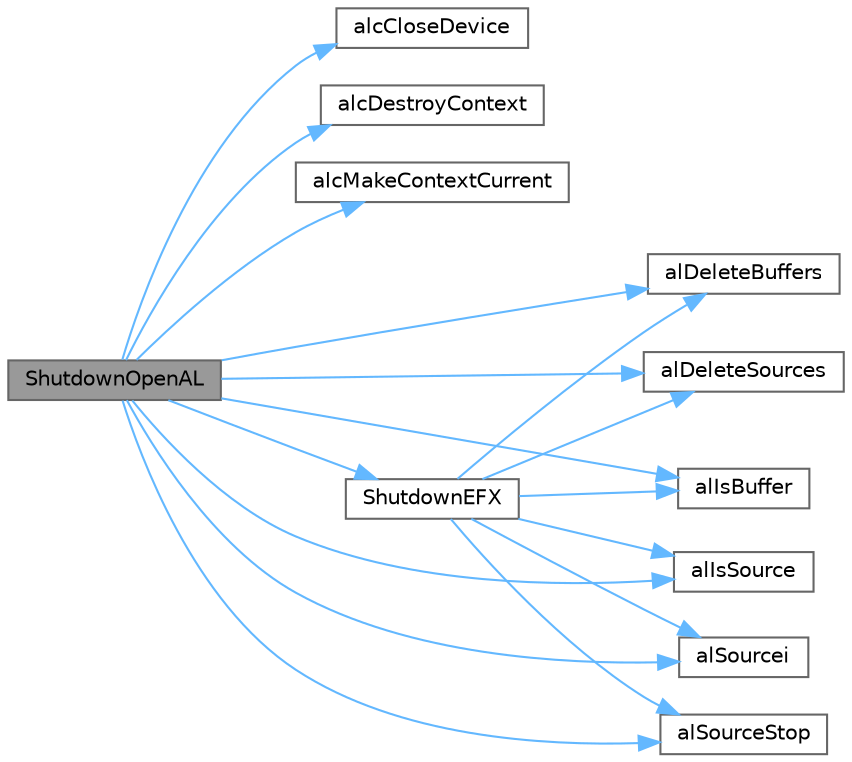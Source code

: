 digraph "ShutdownOpenAL"
{
 // LATEX_PDF_SIZE
  bgcolor="transparent";
  edge [fontname=Helvetica,fontsize=10,labelfontname=Helvetica,labelfontsize=10];
  node [fontname=Helvetica,fontsize=10,shape=box,height=0.2,width=0.4];
  rankdir="LR";
  Node1 [id="Node000001",label="ShutdownOpenAL",height=0.2,width=0.4,color="gray40", fillcolor="grey60", style="filled", fontcolor="black",tooltip=" "];
  Node1 -> Node2 [id="edge1_Node000001_Node000002",color="steelblue1",style="solid",tooltip=" "];
  Node2 [id="Node000002",label="alcCloseDevice",height=0.2,width=0.4,color="grey40", fillcolor="white", style="filled",URL="$alc_8h.html#aa8a289916ea5f2a5db8415b8c0b877b3",tooltip=" "];
  Node1 -> Node3 [id="edge2_Node000001_Node000003",color="steelblue1",style="solid",tooltip=" "];
  Node3 [id="Node000003",label="alcDestroyContext",height=0.2,width=0.4,color="grey40", fillcolor="white", style="filled",URL="$alc_8h.html#a41682484927dfa1d17a8167ddc39b03c",tooltip=" "];
  Node1 -> Node4 [id="edge3_Node000001_Node000004",color="steelblue1",style="solid",tooltip=" "];
  Node4 [id="Node000004",label="alcMakeContextCurrent",height=0.2,width=0.4,color="grey40", fillcolor="white", style="filled",URL="$alc_8h.html#a8ece422dd6634d2388190beb9693f86d",tooltip=" "];
  Node1 -> Node5 [id="edge4_Node000001_Node000005",color="steelblue1",style="solid",tooltip=" "];
  Node5 [id="Node000005",label="alDeleteBuffers",height=0.2,width=0.4,color="grey40", fillcolor="white", style="filled",URL="$al_8h.html#ab376e80e2404ae2611798d7f007871ef",tooltip=" "];
  Node1 -> Node6 [id="edge5_Node000001_Node000006",color="steelblue1",style="solid",tooltip=" "];
  Node6 [id="Node000006",label="alDeleteSources",height=0.2,width=0.4,color="grey40", fillcolor="white", style="filled",URL="$al_8h.html#af2f5e685ee38a2c49e149797e8c2e86e",tooltip=" "];
  Node1 -> Node7 [id="edge6_Node000001_Node000007",color="steelblue1",style="solid",tooltip=" "];
  Node7 [id="Node000007",label="alIsBuffer",height=0.2,width=0.4,color="grey40", fillcolor="white", style="filled",URL="$al_8h.html#ac0536cb93f43e4b67dee55586162c59c",tooltip=" "];
  Node1 -> Node8 [id="edge7_Node000001_Node000008",color="steelblue1",style="solid",tooltip=" "];
  Node8 [id="Node000008",label="alIsSource",height=0.2,width=0.4,color="grey40", fillcolor="white", style="filled",URL="$al_8h.html#a1c5950827572ff4f13007b576b002f65",tooltip=" "];
  Node1 -> Node9 [id="edge8_Node000001_Node000009",color="steelblue1",style="solid",tooltip=" "];
  Node9 [id="Node000009",label="alSourcei",height=0.2,width=0.4,color="grey40", fillcolor="white", style="filled",URL="$al_8h.html#a1038b6ae22848913c76e73a14a849338",tooltip=" "];
  Node1 -> Node10 [id="edge9_Node000001_Node000010",color="steelblue1",style="solid",tooltip=" "];
  Node10 [id="Node000010",label="alSourceStop",height=0.2,width=0.4,color="grey40", fillcolor="white", style="filled",URL="$al_8h.html#aa5ac516caadd0d377bd52c0db10bedcd",tooltip=" "];
  Node1 -> Node11 [id="edge10_Node000001_Node000011",color="steelblue1",style="solid",tooltip=" "];
  Node11 [id="Node000011",label="ShutdownEFX",height=0.2,width=0.4,color="grey40", fillcolor="white", style="filled",URL="$_a_l_output_8cpp.html#a3fd22b54383c2c141405f996652e8187",tooltip=" "];
  Node11 -> Node5 [id="edge11_Node000011_Node000005",color="steelblue1",style="solid",tooltip=" "];
  Node11 -> Node6 [id="edge12_Node000011_Node000006",color="steelblue1",style="solid",tooltip=" "];
  Node11 -> Node7 [id="edge13_Node000011_Node000007",color="steelblue1",style="solid",tooltip=" "];
  Node11 -> Node8 [id="edge14_Node000011_Node000008",color="steelblue1",style="solid",tooltip=" "];
  Node11 -> Node9 [id="edge15_Node000011_Node000009",color="steelblue1",style="solid",tooltip=" "];
  Node11 -> Node10 [id="edge16_Node000011_Node000010",color="steelblue1",style="solid",tooltip=" "];
}
